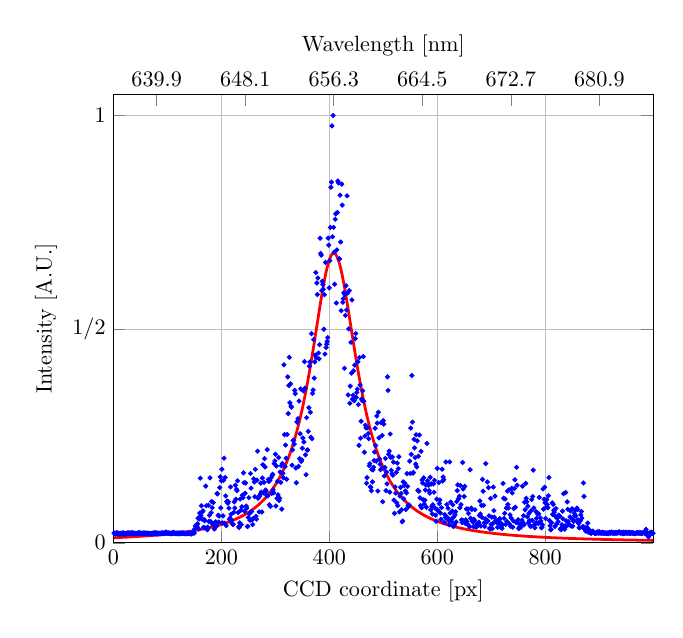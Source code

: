     \begin{tikzpicture}[every node/.style={scale=0.8}]
        \begin{axis} [
    scaled y ticks=false,
    xmin=0,
    xmax=1000,
    domain=0:1000,
	ymin=0,
	ymax=22500,
	xlabel={CCD coordinate [px]},
	ylabel={Intensity [A.U.]},
	ytick={0,10722,21444},
	yticklabels={0,1/2,1},
	xtick={0,200,400,600,800,1024},
    axis x line*=left,
    ymajorgrids=true,
    xmajorgrids=true,
        ]
    \addplot[red,
    line width=1pt,
    samples=500,
    ] {4.278e7/((x - 408.4)^2 + 54.25^2)};
    \end{axis}
\begin{axis}[
    scaled y ticks=false,
    xmin=0,
    xmax=1000,
    domain=0:1000,
	ymin=0,
	ymax=22500,
    xlabel={Wavelength [nm]},
    axis x line*=right,
    xtick={80.15,244.225,408.3,572.375,736.45,900.525},
    xticklabels={639.9,648.1,656.3,664.5,672.7,680.9},
    ytick=\empty,
]
\addplot [only marks, mark size=0.7pt,blue] coordinates{ 
(1,482)(2,473)(3,476)(4,439)(5,490)(6,490)(7,461) (8,502)(9,460)(10,451)(11,441)(12,461) (13,478) (14,459) (15,431)(16,479) (17,460) (18,504) (19,467) (20,439)(21,464) (22,450) (23,467) (24,468) (25,460)(26,492) (27,484) (28,469) (29,504) (30,471) (31,479) (32,481) (33,445) (34,488) (35,515) (36,469) (37,484) (38,456) (39,470) (40,469) (41,467) (42,473) (43,461) (44,468) (45,490) (46,485) (47,504) (48,476) (49,496) (50,493) (51,445) (52,468) (53,463) (54,474) (55,492) (56,473) (57,490) (58,477) (59,485) (60,474) (61,460) (62,479) (63,461) (64,488) (65,453) (66,448) (67,458) (68,459) (69,458) (70,460) (71,468) (72,463) (73,482) (74,453) (75,494) (76,498) (77,481) (78,467) (79,505) (80,438) (81,463) (82,488) (83,472) (84,441) (85,471) (86,473) (87,457) (88,478) (89,477) (90,495) (91,495) (92,491) (93,460) (94,467) (95,485) (96,497) (97,536) (98,485) (99,497) (100,498) (101,478) (102,492) (103,475) (104,492) (105,475) (106,461) (107,459) (108,476) (109,501) (110,468) (111,523) (112,477) (113,492) (114,466) (115,470) (116,479) (117,470) (118,489) (119,452) (120,480) (121,484) (122,453) (123,470) (124,499) (125,463) (126,493) (127,489) (128,481) (129,474) (130,497) (131,464) (132,477) (133,467) (134,457) (135,459) (136,482) (137,472) (138,471) (139,491) (140,490) (141,491) (142,460) (143,451) (144,455) (145,456) (146,474) (147,476) (148,580) (149,513) (150,487) (151,704) (152,844) (153,872) (154,861) (155,797) (156,956) (157,1232) (158,690) (159,1197) (160,1487) (161,3244) (162,1372) (163,1858) (164,1189) (165,1564) (166,1602) (167,774) (168,1171) (169,1110) (170,745) (171,2842) (172,1859) (173,744) (174,656) (175,785) (176,1890) (177,1070) (178,1382) (179,3256) (180,1074) (181,1507) (182,2074) (183,1763) (184,913) (185,2022) (186,877) (187,696) (188,1015) (189,1041) (190,1047) (191,833) (192,2476) (193,2456) (194,1379) (195,1039) (196,1345) (197,2772) (198,3311) (199,1753) (200,3110) (201,3690) (202,1001) (203,1350) (204,3131) (205,4247) (206,983) (207,3277) (208,2354) (209,859) (210,2071) (211,2089) (212,1980) (213,2064) (214,1739) (215,1171) (216,1235) (217,2802) (218,1429) (219,1133) (220,955) (221,933) (222,926) (223,1527) (224,2055) (225,1743) (226,2892) (227,2185) (228,2686) (229,2617) (230,3113) (231,1519) (232,801) (233,763) (234,999) (235,2197) (236,1631) (237,910) (238,1811) (239,2387) (240,2269) (241,3513) (242,3016) (243,1589) (244,2488) (245,3005) (246,1840) (247,1742) (248,819) (249,822) (250,1275) (251,2268) (252,1456) (253,1123) (254,3478) (255,2740) (256,1571) (257,1151) (258,913) (259,1219) (260,3211) (261,3049) (262,2316) (263,3687) (264,1328) (265,1184) (266,3146) (267,4596) (268,2232) (269,2302) (270,1552) (271,2345) (272,2446) (273,2994) (274,2547) (275,1546) (276,3248) (277,3920) (278,2505) (279,3034) (280,4223) (281,3805) (282,2647) (283,2583) (284,2376) (285,4675) (286,2351) (287,3177) (288,3077) (289,1906) (290,3140) (291,1831) (292,3254) (293,2471) (294,3368) (295,3437) (296,2667) (297,2512) (298,3977) (299,4108) (300,4444) (301,1849) (302,3857) (303,2225) (304,3082) (305,2411) (306,4281) (307,2126) (308,2232) (309,3552) (310,3032) (311,3866) (312,1691) (313,3983) (314,3486) (315,3263) (316,8935) (317,5433) (318,3824) (319,4905) (320,4240) (321,3192) (322,5438) (323,8329) (324,6484) (325,7894) (326,9308) (327,7026) (328,7977) (329,6864) (330,6813) (331,3895) (332,4661) (333,5135) (334,5151) (335,4955) (336,7651) (337,7488) (338,3750) (339,3013) (340,6068) (341,6041) (342,6227) (343,3833) (344,7114) (345,4218) (346,5474) (347,7723) (348,4083) (349,4157) (350,4746) (351,5262) (352,7627) (353,5059) (354,9090) (355,7765) (356,4412) (357,3420) (358,6282) (359,4654) (360,4657) (361,5589) (362,6778) (363,8858) (364,9075) (365,6549) (366,5298) (367,10501) (368,5222) (369,7498) (370,7667) (371,10198) (372,8264) (373,9079) (374,9421) (375,13564) (376,9289) (377,13042) (378,12462) (379,13290) (380,9526) (381,9235) (382,9943) (383,15282) (384,14520) (385,14436) (386,12659) (387,13123) (388,12962) (389,12717) (390,10720) (391,12453) (392,9475) (393,14078) (394,9801) (395,9963) (396,10103) (397,10300) (398,15292) (399,14941) (400,12794) (401,14165) (402,15829) (403,17840) (404,18103) (405,20926) (406,15359) (407,21444) (408,15830) (409,14582) (410,12975) (411,16238) (412,16507) (413,12034) (414,14699) (415,16580) (416,18159) (417,18064) (418,14249) (419,14245) (420,17447) (421,15095) (422,11650) (423,18002) (424,16948) (425,12070) (426,12251) (427,12552) (428,8755) (429,12458) (430,11410) (431,12902) (432,11687) (433,17413) (434,12534) (435,7420) (436,10738) (437,12661) (438,7002) (439,7863) (440,10059) (441,8516) (442,12188) (443,7214) (444,7407) (445,8628) (446,7132) (447,8915) (448,10248) (449,10504) (450,7303) (451,7545) (452,7713) (453,9086) (454,6939) (455,4889) (456,9300) (457,7919) (458,5252) (459,6103) (460,7215) (461,7135) (462,7630) (463,9347) (464,7112) (465,4546) (466,5357) (467,5901) (468,5767) (469,2991) (470,3270) (471,5773) (472,5480) (473,5225) (474,3867) (475,3969) (476,2812) (477,2783) (478,2616) (479,3677) (480,3056) (481,3662) (482,3793) (483,4133) (484,4555) (485,5749) (486,4883) (487,4102) (488,6361) (489,6006) (490,2596) (491,6550) (492,5266) (493,4210) (494,3943) (495,3669) (496,6030) (497,3734) (498,5387) (499,2063) (500,6132) (501,5955) (502,3357) (503,3778) (504,4234) (505,2621) (506,3551) (507,2962) (508,8328) (509,7648) (510,4446) (511,4600) (512,2541) (513,5461) (514,4283) (515,3637) (516,3472) (517,4303) (518,3389) (519,4046) (520,2142) (521,1477) (522,2807) (523,2496) (524,3537) (525,2005) (526,4002) (527,1865) (528,3721) (529,4322) (530,1548) (531,2348) (532,2785) (533,2479) (534,1662) (535,1050) (536,1091) (537,3056) (538,2208) (539,2871)(540,2997)(541,2599)(542,1673)(543,2506)(544,3475)(545,2835)(546,1875)(547,1814)(548,1896)(549,4100)(550,3478)(551,5758)(552,4439)(553,8394)(554,6058)(555,3495)(556,3529)(557,5196)(558,4766)(559,4275)(560,3950)(561,5423)(562,3810)(563,5112)(564,2638)(565,4346)(566,2592)(567,5411)(568,2257)(569,1863)(570,4594)(571,1760)(572,3153)(573,3004)(574,2153)(575,3261)(576,1938)(577,2136)(578,2651)(579,2904)(580,1781)(581,4985)(582,3109)(583,2970)(584,2886)(585,2612)(586,2491)(587,3282)(588,1655)(589,2960)(590,1817)(591,1444)(592,1913)(593,2958)(594,2537)(595,3134)(596,1737)(597,1387)(598,1080)(599,2192)(600,3734)(601,1644)(602,1590)(603,3023)(604,1974)(605,2150)(606,1496)(607,1178)(608,1771)(609,3693)(610,3102)(611,3301)(612,3169)(613,1025)(614,1418)(615,1267)(616,4054)(617,1249)(618,1924)(619,1271)(620,1733)(621,1114)(622,908)(623,4060)(624,1491)(625,2039)(626,1179)(627,1067)(628,1592)(629,1903)(630,817)(631,1308)(632,904)(633,1418)(634,1561)(635,1048)(636,2068)(637,2620)(638,2907)(639,2211)(640,2219)(641,2341)(642,1756)(643,2878)(644,1914)(645,1150)(646,1016)(647,4031)(648,2703)(649,1108)(650,2324)(651,2828)(652,967)(653,1154)(654,1698)(655,1069)(656,940)(657,1696)(658,1474)(659,850)(660,802)(661,3663)(662,1232)(663,1739)(664,1670)(665,1097)(666,1041)(667,812)(668,1184)(669,1126)(670,1659)(671,809)(672,789)(673,936)(674,835)(675,916)(676,963)(677,1032)(678,1375)(679,2096)(680,1452)(681,844)(682,1876)(683,1275)(684,3184)(685,2585)(686,1878)(687,1002)(688,819)(689,1204)(690,3972)(691,1028)(692,1136)(693,3054)(694,1095)(695,2769)(696,1358)(697,731)(698,691)(699,2223)(700,927)(701,1287)(702,711)(703,963)(704,2797)(705,1616)(706,1285)(707,2341)(708,1119)(709,1101)(710,1033)(711,1013)(712,780)(713,1020)(714,1110)(715,1188)(716,1207)(717,797)(718,917)(719,973)(720,724)(721,905)(722,2980)(723,2241)(724,1227)(725,1479)(726,2200)(727,923)(728,1747)(729,1072)(730,2594)(731,1924)(732,1743)(733,2653)(734,943)(735,1405)(736,834)(737,1248)(738,2731)(739,2502)(740,783)(741,1104)(742,1722)(743,2723)(744,3166)(745,1785)(746,1022)(747,3789)(748,2889)(749,1017)(750,1155)(751,711)(752,779)(753,787)(754,921)(755,776)(756,908)(757,1133)(758,2841)(759,1018)(760,1358)(761,906)(762,2039)(763,1658)(764,2982)(765,2227)(766,2054)(767,1312)(768,1832)(769,1006)(770,1472)(771,1129)(772,869)(773,820)(774,1606)(775,2168)(776,1124)(777,2323)(778,3646)(779,1751)(780,912)(781,759)(782,986)(783,1569)(784,1227)(785,987)(786,1444)(787,974)(788,1461)(789,2280)(790,1006)(791,1254)(792,1104)(793,748)(794,787)(795,906)(796,2700)(797,1688)(798,2186)(799,2789)(800,2010)(801,1220)(802,1796)(803,2165)(804,1919)(805,1760)(806,2362)(807,3274)(808,1117)(809,857)(810,658)(811,670)(812,1007)(813,2007)(814,1420)(815,1926)(816,1636)(817,1542)(818,821)(819,1329)(820,1719)(821,936)(822,1242)(823,1298)(824,1057)(825,1385)(826,1364)(827,1329)(828,682)(829,734)(830,668)(831,912)(832,1590)(833,1206)(834,2461)(835,768)(836,681)(837,856)(838,2523)(839,1105)(840,847)(841,2056)(842,1681)(843,1062)(844,911)(845,910)(846,1298)(847,1605)(848,844)(849,1214)(850,1712)(851,826)(852,1152)(853,1073)(854,1481)(855,1364)(856,1649)(857,1350)(858,1110)(859,1738)(860,1671)(861,1143)(862,971)(863,759)(864,756)(865,1102)(866,1406)(867,1572)(868,1237)(869,779)(870,813)(871,3004)(872,2333)(873,780)(874,668)(875,585)(876,601)(877,649)(878,781)(879,989)(880,535)(881,605)(882,640)(883,512)(884,534)(885,476)(886,502)(887,535)(888,577)(889,572)(890,533)(891,501)(892,477)(893,485)(894,462)(895,508)(896,525)(897,535)(898,489)(899,478)(900,563)(901,517)(902,488)(903,493)(904,503)(905,480)(906,532)(907,489)(908,495)(909,477)(910,498)(911,497)(912,483)(913,473)(914,471)(915,469)(916,498)(917,458)(918,495)(919,514)(920,516)(921,474)(922,494)(923,534)(924,527)(925,503)(926,475)(927,500)(928,479)(929,498)(930,486)(931,521)(932,487)(933,488)(934,493)(935,506)(936,514)(937,554)(938,514)(939,492)(940,483)(941,504)(942,509)(943,487)(944,452)(945,532)(946,468)(947,501)(948,473)(949,528)(950,505)(951,519)(952,479)(953,479)(954,501)(955,530)(956,515)(957,469)(958,462)(959,504)(960,499)(961,513)(962,489)(963,480)(964,495)(965,465)(966,464)(967,465)(968,484)(969,485)(970,501)(971,519)(972,486)(973,479)(974,493)(975,516)(976,480)(977,506)(978,470)(979,476)(980,489)(981,505)(982,511)(983,525)(984,489)(985,459)(986,465)(987,677)(988,471)(989,514)(990,471)(991,310)(992,306)(993,494)(994,483)(995,484)(996,492)(997,534)(998,470)(999,472)(1000,486)(1001,469)(1002,481)(1003,471)(1004,475)(1005,463)(1006,485)(1007,516)(1008,488)(1009,481)(1010,472)(1011,472)(1012,463)(1013,485)(1014,477)(1015,479)(1016,472)(1017,473)(1018,468)(1019,520)(1020,509)(1021,504)(1022,483)(1023,474)(1024,508)
};
\end{axis}
\end{tikzpicture}